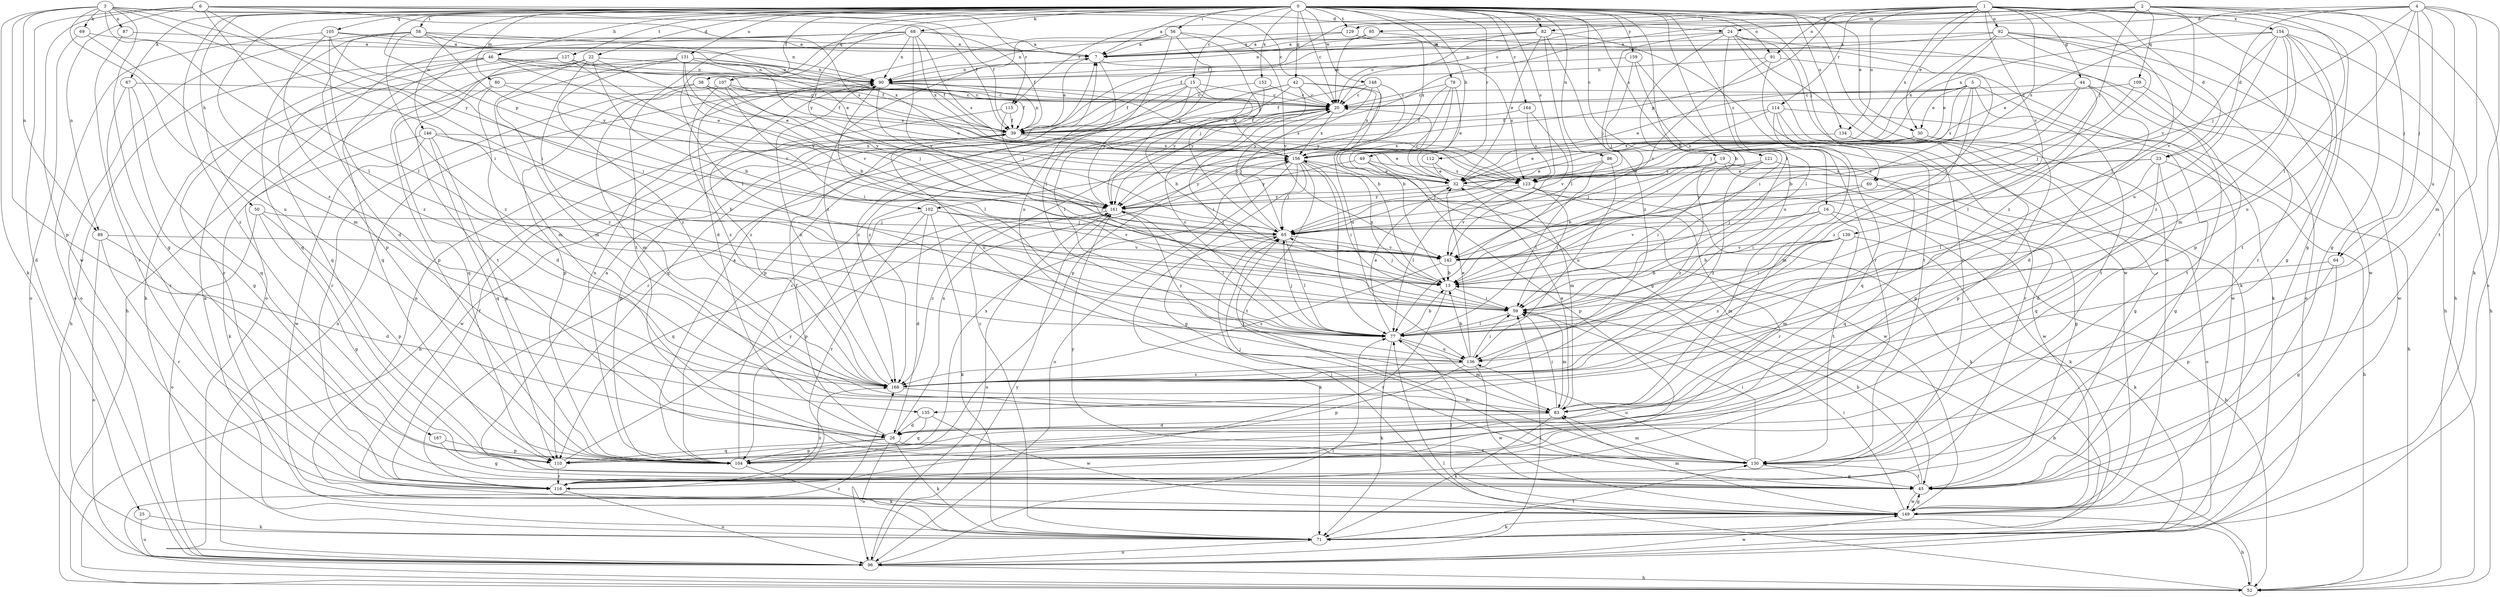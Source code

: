 strict digraph  {
0;
1;
2;
3;
4;
5;
6;
7;
13;
15;
16;
19;
20;
22;
23;
24;
25;
26;
30;
32;
38;
39;
42;
44;
45;
46;
49;
50;
52;
56;
58;
59;
60;
64;
65;
67;
68;
69;
71;
77;
78;
80;
82;
83;
86;
87;
89;
90;
91;
92;
95;
96;
102;
104;
105;
107;
109;
110;
112;
114;
115;
116;
121;
123;
127;
129;
130;
131;
134;
135;
136;
139;
142;
146;
148;
149;
152;
154;
156;
159;
161;
164;
167;
168;
0 -> 7  [label=a];
0 -> 13  [label=b];
0 -> 15  [label=c];
0 -> 16  [label=c];
0 -> 19  [label=c];
0 -> 20  [label=c];
0 -> 22  [label=d];
0 -> 30  [label=e];
0 -> 38  [label=f];
0 -> 42  [label=g];
0 -> 46  [label=h];
0 -> 49  [label=h];
0 -> 50  [label=h];
0 -> 56  [label=i];
0 -> 58  [label=i];
0 -> 59  [label=i];
0 -> 60  [label=j];
0 -> 67  [label=k];
0 -> 68  [label=k];
0 -> 78  [label=m];
0 -> 80  [label=m];
0 -> 82  [label=m];
0 -> 86  [label=n];
0 -> 91  [label=o];
0 -> 102  [label=p];
0 -> 105  [label=q];
0 -> 107  [label=q];
0 -> 112  [label=r];
0 -> 121  [label=s];
0 -> 123  [label=s];
0 -> 127  [label=t];
0 -> 129  [label=t];
0 -> 131  [label=u];
0 -> 134  [label=u];
0 -> 146  [label=w];
0 -> 148  [label=w];
0 -> 149  [label=w];
0 -> 152  [label=x];
0 -> 159  [label=y];
0 -> 161  [label=y];
0 -> 164  [label=z];
0 -> 167  [label=z];
0 -> 168  [label=z];
1 -> 23  [label=d];
1 -> 30  [label=e];
1 -> 39  [label=f];
1 -> 44  [label=g];
1 -> 45  [label=g];
1 -> 52  [label=h];
1 -> 77  [label=l];
1 -> 91  [label=o];
1 -> 92  [label=o];
1 -> 102  [label=p];
1 -> 114  [label=r];
1 -> 115  [label=r];
1 -> 123  [label=s];
1 -> 134  [label=u];
1 -> 139  [label=v];
1 -> 154  [label=x];
1 -> 156  [label=x];
2 -> 20  [label=c];
2 -> 39  [label=f];
2 -> 45  [label=g];
2 -> 60  [label=j];
2 -> 64  [label=j];
2 -> 77  [label=l];
2 -> 82  [label=m];
2 -> 95  [label=o];
2 -> 96  [label=o];
2 -> 109  [label=q];
2 -> 129  [label=t];
2 -> 142  [label=v];
3 -> 20  [label=c];
3 -> 39  [label=f];
3 -> 45  [label=g];
3 -> 59  [label=i];
3 -> 69  [label=k];
3 -> 71  [label=k];
3 -> 77  [label=l];
3 -> 87  [label=n];
3 -> 89  [label=n];
3 -> 104  [label=p];
3 -> 135  [label=u];
3 -> 161  [label=y];
4 -> 23  [label=d];
4 -> 24  [label=d];
4 -> 64  [label=j];
4 -> 65  [label=j];
4 -> 71  [label=k];
4 -> 83  [label=m];
4 -> 130  [label=t];
4 -> 135  [label=u];
4 -> 136  [label=u];
4 -> 156  [label=x];
5 -> 13  [label=b];
5 -> 20  [label=c];
5 -> 30  [label=e];
5 -> 32  [label=e];
5 -> 123  [label=s];
5 -> 130  [label=t];
5 -> 149  [label=w];
5 -> 168  [label=z];
6 -> 24  [label=d];
6 -> 25  [label=d];
6 -> 39  [label=f];
6 -> 59  [label=i];
6 -> 77  [label=l];
6 -> 89  [label=n];
6 -> 115  [label=r];
6 -> 123  [label=s];
6 -> 149  [label=w];
7 -> 90  [label=n];
7 -> 123  [label=s];
7 -> 136  [label=u];
13 -> 59  [label=i];
13 -> 65  [label=j];
13 -> 116  [label=r];
13 -> 156  [label=x];
15 -> 13  [label=b];
15 -> 20  [label=c];
15 -> 39  [label=f];
15 -> 110  [label=q];
15 -> 156  [label=x];
15 -> 161  [label=y];
15 -> 168  [label=z];
16 -> 52  [label=h];
16 -> 65  [label=j];
16 -> 83  [label=m];
16 -> 130  [label=t];
16 -> 142  [label=v];
19 -> 13  [label=b];
19 -> 65  [label=j];
19 -> 96  [label=o];
19 -> 123  [label=s];
19 -> 149  [label=w];
19 -> 168  [label=z];
20 -> 39  [label=f];
20 -> 59  [label=i];
20 -> 65  [label=j];
20 -> 156  [label=x];
22 -> 13  [label=b];
22 -> 32  [label=e];
22 -> 71  [label=k];
22 -> 83  [label=m];
22 -> 90  [label=n];
22 -> 104  [label=p];
22 -> 168  [label=z];
23 -> 26  [label=d];
23 -> 32  [label=e];
23 -> 52  [label=h];
23 -> 77  [label=l];
23 -> 110  [label=q];
23 -> 123  [label=s];
24 -> 7  [label=a];
24 -> 13  [label=b];
24 -> 65  [label=j];
24 -> 71  [label=k];
24 -> 77  [label=l];
24 -> 96  [label=o];
24 -> 116  [label=r];
24 -> 149  [label=w];
25 -> 71  [label=k];
25 -> 96  [label=o];
26 -> 39  [label=f];
26 -> 71  [label=k];
26 -> 96  [label=o];
26 -> 104  [label=p];
26 -> 110  [label=q];
26 -> 130  [label=t];
26 -> 156  [label=x];
30 -> 32  [label=e];
30 -> 45  [label=g];
30 -> 104  [label=p];
30 -> 156  [label=x];
32 -> 20  [label=c];
32 -> 71  [label=k];
32 -> 161  [label=y];
38 -> 20  [label=c];
38 -> 32  [label=e];
38 -> 65  [label=j];
38 -> 104  [label=p];
38 -> 116  [label=r];
39 -> 7  [label=a];
39 -> 20  [label=c];
39 -> 32  [label=e];
39 -> 90  [label=n];
39 -> 104  [label=p];
39 -> 136  [label=u];
39 -> 149  [label=w];
39 -> 156  [label=x];
42 -> 13  [label=b];
42 -> 20  [label=c];
42 -> 77  [label=l];
42 -> 116  [label=r];
42 -> 156  [label=x];
42 -> 161  [label=y];
42 -> 168  [label=z];
44 -> 20  [label=c];
44 -> 26  [label=d];
44 -> 65  [label=j];
44 -> 77  [label=l];
44 -> 130  [label=t];
44 -> 142  [label=v];
45 -> 7  [label=a];
45 -> 13  [label=b];
45 -> 130  [label=t];
45 -> 149  [label=w];
45 -> 161  [label=y];
46 -> 20  [label=c];
46 -> 32  [label=e];
46 -> 39  [label=f];
46 -> 52  [label=h];
46 -> 90  [label=n];
46 -> 110  [label=q];
46 -> 116  [label=r];
49 -> 104  [label=p];
49 -> 123  [label=s];
49 -> 149  [label=w];
49 -> 161  [label=y];
50 -> 45  [label=g];
50 -> 65  [label=j];
50 -> 96  [label=o];
50 -> 104  [label=p];
52 -> 13  [label=b];
52 -> 77  [label=l];
52 -> 168  [label=z];
56 -> 7  [label=a];
56 -> 26  [label=d];
56 -> 65  [label=j];
56 -> 77  [label=l];
56 -> 142  [label=v];
56 -> 161  [label=y];
56 -> 168  [label=z];
58 -> 7  [label=a];
58 -> 26  [label=d];
58 -> 32  [label=e];
58 -> 96  [label=o];
58 -> 110  [label=q];
58 -> 156  [label=x];
58 -> 161  [label=y];
58 -> 168  [label=z];
59 -> 77  [label=l];
59 -> 83  [label=m];
60 -> 59  [label=i];
60 -> 110  [label=q];
60 -> 161  [label=y];
64 -> 13  [label=b];
64 -> 45  [label=g];
64 -> 104  [label=p];
65 -> 20  [label=c];
65 -> 71  [label=k];
65 -> 77  [label=l];
65 -> 142  [label=v];
67 -> 20  [label=c];
67 -> 45  [label=g];
67 -> 110  [label=q];
67 -> 116  [label=r];
68 -> 7  [label=a];
68 -> 39  [label=f];
68 -> 52  [label=h];
68 -> 77  [label=l];
68 -> 90  [label=n];
68 -> 96  [label=o];
68 -> 123  [label=s];
68 -> 130  [label=t];
68 -> 142  [label=v];
68 -> 156  [label=x];
69 -> 7  [label=a];
69 -> 83  [label=m];
69 -> 96  [label=o];
71 -> 20  [label=c];
71 -> 96  [label=o];
71 -> 130  [label=t];
77 -> 13  [label=b];
77 -> 20  [label=c];
77 -> 32  [label=e];
77 -> 65  [label=j];
77 -> 71  [label=k];
77 -> 83  [label=m];
77 -> 136  [label=u];
78 -> 13  [label=b];
78 -> 20  [label=c];
78 -> 32  [label=e];
78 -> 45  [label=g];
78 -> 161  [label=y];
80 -> 20  [label=c];
80 -> 26  [label=d];
80 -> 110  [label=q];
80 -> 161  [label=y];
82 -> 7  [label=a];
82 -> 20  [label=c];
82 -> 32  [label=e];
82 -> 39  [label=f];
82 -> 77  [label=l];
82 -> 116  [label=r];
82 -> 168  [label=z];
83 -> 26  [label=d];
83 -> 32  [label=e];
83 -> 59  [label=i];
83 -> 65  [label=j];
83 -> 71  [label=k];
86 -> 32  [label=e];
86 -> 65  [label=j];
86 -> 77  [label=l];
86 -> 136  [label=u];
87 -> 7  [label=a];
87 -> 116  [label=r];
89 -> 26  [label=d];
89 -> 96  [label=o];
89 -> 116  [label=r];
89 -> 142  [label=v];
90 -> 20  [label=c];
90 -> 39  [label=f];
90 -> 65  [label=j];
90 -> 77  [label=l];
90 -> 123  [label=s];
90 -> 168  [label=z];
91 -> 71  [label=k];
91 -> 90  [label=n];
91 -> 130  [label=t];
91 -> 142  [label=v];
92 -> 7  [label=a];
92 -> 32  [label=e];
92 -> 52  [label=h];
92 -> 90  [label=n];
92 -> 116  [label=r];
92 -> 149  [label=w];
92 -> 156  [label=x];
92 -> 168  [label=z];
95 -> 7  [label=a];
95 -> 20  [label=c];
95 -> 90  [label=n];
95 -> 104  [label=p];
96 -> 52  [label=h];
96 -> 59  [label=i];
96 -> 77  [label=l];
96 -> 90  [label=n];
96 -> 149  [label=w];
96 -> 161  [label=y];
102 -> 26  [label=d];
102 -> 65  [label=j];
102 -> 71  [label=k];
102 -> 104  [label=p];
102 -> 116  [label=r];
102 -> 142  [label=v];
104 -> 7  [label=a];
104 -> 20  [label=c];
104 -> 71  [label=k];
104 -> 90  [label=n];
104 -> 156  [label=x];
105 -> 7  [label=a];
105 -> 59  [label=i];
105 -> 90  [label=n];
105 -> 96  [label=o];
105 -> 104  [label=p];
105 -> 168  [label=z];
107 -> 20  [label=c];
107 -> 39  [label=f];
107 -> 59  [label=i];
107 -> 83  [label=m];
107 -> 161  [label=y];
107 -> 168  [label=z];
109 -> 20  [label=c];
109 -> 65  [label=j];
109 -> 149  [label=w];
110 -> 116  [label=r];
110 -> 161  [label=y];
112 -> 32  [label=e];
112 -> 83  [label=m];
114 -> 39  [label=f];
114 -> 52  [label=h];
114 -> 83  [label=m];
114 -> 110  [label=q];
114 -> 116  [label=r];
114 -> 123  [label=s];
115 -> 39  [label=f];
115 -> 52  [label=h];
115 -> 59  [label=i];
116 -> 39  [label=f];
116 -> 96  [label=o];
116 -> 168  [label=z];
121 -> 32  [label=e];
121 -> 45  [label=g];
121 -> 59  [label=i];
121 -> 168  [label=z];
123 -> 59  [label=i];
123 -> 71  [label=k];
123 -> 77  [label=l];
123 -> 116  [label=r];
123 -> 142  [label=v];
123 -> 161  [label=y];
127 -> 39  [label=f];
127 -> 90  [label=n];
127 -> 110  [label=q];
127 -> 130  [label=t];
127 -> 142  [label=v];
129 -> 7  [label=a];
129 -> 59  [label=i];
129 -> 90  [label=n];
129 -> 156  [label=x];
130 -> 45  [label=g];
130 -> 59  [label=i];
130 -> 65  [label=j];
130 -> 83  [label=m];
130 -> 136  [label=u];
131 -> 13  [label=b];
131 -> 39  [label=f];
131 -> 71  [label=k];
131 -> 83  [label=m];
131 -> 90  [label=n];
131 -> 123  [label=s];
131 -> 142  [label=v];
131 -> 168  [label=z];
134 -> 45  [label=g];
134 -> 104  [label=p];
134 -> 156  [label=x];
135 -> 26  [label=d];
135 -> 110  [label=q];
135 -> 149  [label=w];
136 -> 13  [label=b];
136 -> 32  [label=e];
136 -> 59  [label=i];
136 -> 104  [label=p];
136 -> 149  [label=w];
136 -> 161  [label=y];
136 -> 168  [label=z];
139 -> 13  [label=b];
139 -> 59  [label=i];
139 -> 71  [label=k];
139 -> 83  [label=m];
139 -> 142  [label=v];
139 -> 168  [label=z];
142 -> 13  [label=b];
142 -> 168  [label=z];
146 -> 13  [label=b];
146 -> 71  [label=k];
146 -> 104  [label=p];
146 -> 110  [label=q];
146 -> 149  [label=w];
146 -> 156  [label=x];
148 -> 20  [label=c];
148 -> 39  [label=f];
148 -> 104  [label=p];
148 -> 136  [label=u];
148 -> 161  [label=y];
149 -> 45  [label=g];
149 -> 52  [label=h];
149 -> 59  [label=i];
149 -> 65  [label=j];
149 -> 71  [label=k];
149 -> 77  [label=l];
149 -> 83  [label=m];
149 -> 90  [label=n];
152 -> 20  [label=c];
152 -> 104  [label=p];
152 -> 161  [label=y];
154 -> 7  [label=a];
154 -> 32  [label=e];
154 -> 45  [label=g];
154 -> 52  [label=h];
154 -> 83  [label=m];
154 -> 130  [label=t];
154 -> 136  [label=u];
154 -> 142  [label=v];
154 -> 168  [label=z];
156 -> 32  [label=e];
156 -> 45  [label=g];
156 -> 59  [label=i];
156 -> 65  [label=j];
156 -> 77  [label=l];
156 -> 96  [label=o];
156 -> 130  [label=t];
156 -> 161  [label=y];
159 -> 59  [label=i];
159 -> 65  [label=j];
159 -> 90  [label=n];
159 -> 136  [label=u];
161 -> 65  [label=j];
161 -> 77  [label=l];
161 -> 96  [label=o];
161 -> 110  [label=q];
161 -> 168  [label=z];
164 -> 39  [label=f];
164 -> 123  [label=s];
164 -> 142  [label=v];
167 -> 45  [label=g];
167 -> 104  [label=p];
168 -> 83  [label=m];
168 -> 90  [label=n];
}
